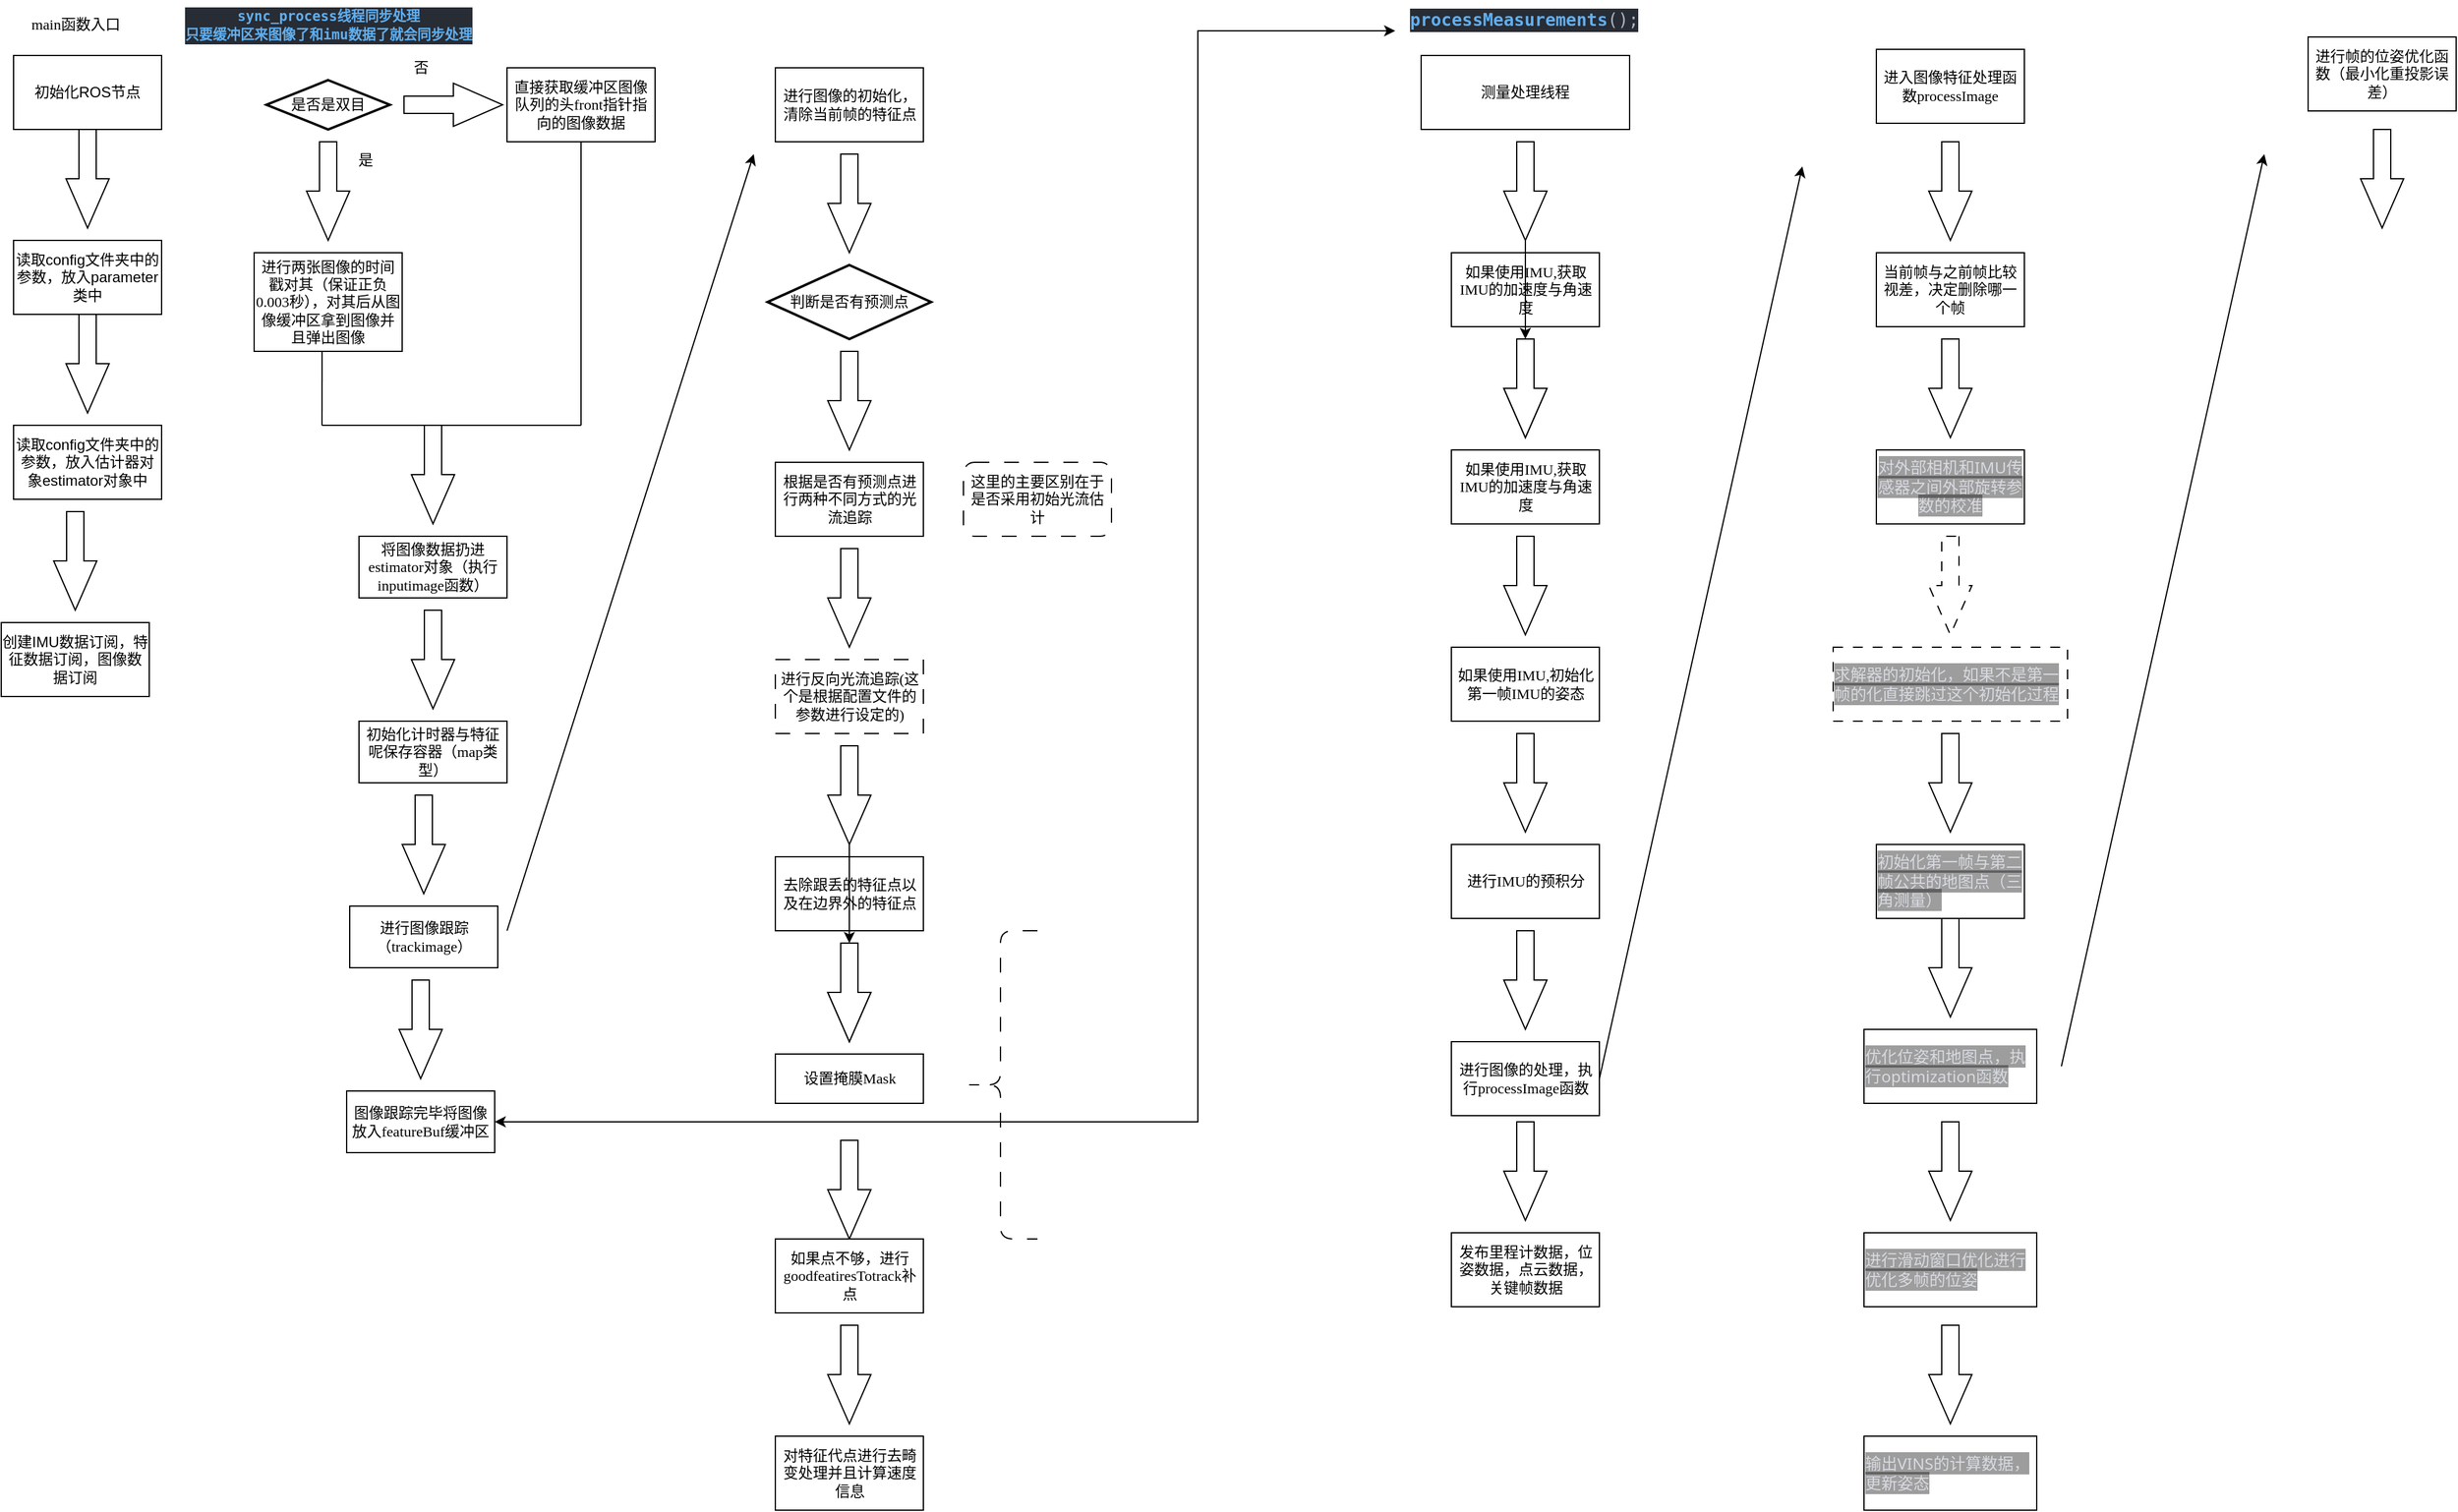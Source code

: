 <mxfile>
    <diagram id="W_fYMVlUyPx3CGEZncxc" name="第 1 页">
        <mxGraphModel dx="970" dy="1138" grid="1" gridSize="10" guides="1" tooltips="1" connect="1" arrows="1" fold="1" page="1" pageScale="1" pageWidth="827" pageHeight="1169" background="none" math="0" shadow="0">
            <root>
                <mxCell id="0"/>
                <mxCell id="1" parent="0"/>
                <mxCell id="2" value="初始化ROS节点" style="rounded=0;whiteSpace=wrap;html=1;" parent="1" vertex="1">
                    <mxGeometry x="40" y="60" width="120" height="60" as="geometry"/>
                </mxCell>
                <mxCell id="3" value="&lt;font face=&quot;Lucida Console&quot;&gt;main函数入口&lt;/font&gt;" style="text;html=1;align=center;verticalAlign=middle;resizable=0;points=[];autosize=1;strokeColor=none;fillColor=none;" parent="1" vertex="1">
                    <mxGeometry x="40" y="20" width="100" height="30" as="geometry"/>
                </mxCell>
                <mxCell id="4" value="" style="html=1;shadow=0;dashed=0;align=center;verticalAlign=middle;shape=mxgraph.arrows2.arrow;dy=0.6;dx=40;direction=south;notch=0;fontFamily=Times New Roman;" parent="1" vertex="1">
                    <mxGeometry x="82.5" y="120" width="35" height="80" as="geometry"/>
                </mxCell>
                <mxCell id="5" value="读取config文件夹中的参数，放入parameter类中" style="rounded=0;whiteSpace=wrap;html=1;" parent="1" vertex="1">
                    <mxGeometry x="40" y="210" width="120" height="60" as="geometry"/>
                </mxCell>
                <mxCell id="6" value="" style="html=1;shadow=0;dashed=0;align=center;verticalAlign=middle;shape=mxgraph.arrows2.arrow;dy=0.6;dx=40;direction=south;notch=0;fontFamily=Times New Roman;" parent="1" vertex="1">
                    <mxGeometry x="82.5" y="270" width="35" height="80" as="geometry"/>
                </mxCell>
                <mxCell id="7" value="读取config文件夹中的参数，放入估计器对象estimator对象中" style="rounded=0;whiteSpace=wrap;html=1;" parent="1" vertex="1">
                    <mxGeometry x="40" y="360" width="120" height="60" as="geometry"/>
                </mxCell>
                <mxCell id="8" value="" style="html=1;shadow=0;dashed=0;align=center;verticalAlign=middle;shape=mxgraph.arrows2.arrow;dy=0.6;dx=40;direction=south;notch=0;fontFamily=Times New Roman;" parent="1" vertex="1">
                    <mxGeometry x="72.5" y="430" width="35" height="80" as="geometry"/>
                </mxCell>
                <mxCell id="9" value="创建IMU数据订阅，特征数据订阅，图像数据订阅" style="rounded=0;whiteSpace=wrap;html=1;" parent="1" vertex="1">
                    <mxGeometry x="30" y="520" width="120" height="60" as="geometry"/>
                </mxCell>
                <mxCell id="10" value="&lt;div style=&quot;color: rgb(171, 178, 191); background-color: rgb(40, 44, 52); font-family: &amp;quot;Droid Sans Mono&amp;quot;, &amp;quot;monospace&amp;quot;, monospace; font-size: 11.2px; line-height: 15px;&quot;&gt;&lt;span style=&quot;color: #61afef;font-weight: bold;&quot;&gt;sync_process线程同步处理&lt;/span&gt;&lt;/div&gt;&lt;div style=&quot;color: rgb(171, 178, 191); background-color: rgb(40, 44, 52); font-family: &amp;quot;Droid Sans Mono&amp;quot;, &amp;quot;monospace&amp;quot;, monospace; font-size: 11.2px; line-height: 15px;&quot;&gt;&lt;span style=&quot;color: #61afef;font-weight: bold;&quot;&gt;只要缓冲区来图像了和imu数据了就会同步处理&lt;/span&gt;&lt;/div&gt;" style="text;html=1;align=center;verticalAlign=middle;resizable=0;points=[];autosize=1;strokeColor=none;fillColor=none;fontFamily=Times New Roman;" parent="1" vertex="1">
                    <mxGeometry x="165" y="15" width="260" height="40" as="geometry"/>
                </mxCell>
                <mxCell id="12" value="是否是双目" style="strokeWidth=2;html=1;shape=mxgraph.flowchart.decision;whiteSpace=wrap;fontFamily=Times New Roman;" parent="1" vertex="1">
                    <mxGeometry x="245" y="80" width="100" height="40" as="geometry"/>
                </mxCell>
                <mxCell id="13" value="" style="html=1;shadow=0;dashed=0;align=center;verticalAlign=middle;shape=mxgraph.arrows2.arrow;dy=0.6;dx=40;direction=south;notch=0;fontFamily=Times New Roman;" parent="1" vertex="1">
                    <mxGeometry x="277.5" y="130" width="35" height="80" as="geometry"/>
                </mxCell>
                <mxCell id="14" value="是" style="text;html=1;align=center;verticalAlign=middle;resizable=0;points=[];autosize=1;strokeColor=none;fillColor=none;fontFamily=Times New Roman;" parent="1" vertex="1">
                    <mxGeometry x="305" y="130" width="40" height="30" as="geometry"/>
                </mxCell>
                <mxCell id="15" value="" style="html=1;shadow=0;dashed=0;align=center;verticalAlign=middle;shape=mxgraph.arrows2.arrow;dy=0.6;dx=40;direction=south;notch=0;fontFamily=Times New Roman;rotation=-90;" parent="1" vertex="1">
                    <mxGeometry x="379" y="60" width="35" height="80" as="geometry"/>
                </mxCell>
                <mxCell id="16" value="否" style="text;html=1;align=center;verticalAlign=middle;resizable=0;points=[];autosize=1;strokeColor=none;fillColor=none;fontFamily=Times New Roman;" parent="1" vertex="1">
                    <mxGeometry x="350" y="55" width="40" height="30" as="geometry"/>
                </mxCell>
                <mxCell id="17" value="进行两张图像的时间戳对其（保证正负0.003秒），对其后从图像缓冲区拿到图像并且弹出图像" style="rounded=0;whiteSpace=wrap;html=1;fontFamily=Times New Roman;" parent="1" vertex="1">
                    <mxGeometry x="235" y="220" width="120" height="80" as="geometry"/>
                </mxCell>
                <mxCell id="18" value="直接获取缓冲区图像队列的头front指针指向的图像数据" style="rounded=0;whiteSpace=wrap;html=1;fontFamily=Times New Roman;" parent="1" vertex="1">
                    <mxGeometry x="440" y="70" width="120" height="60" as="geometry"/>
                </mxCell>
                <mxCell id="19" value="" style="endArrow=none;html=1;fontFamily=Times New Roman;" parent="1" edge="1">
                    <mxGeometry width="50" height="50" relative="1" as="geometry">
                        <mxPoint x="500" y="360" as="sourcePoint"/>
                        <mxPoint x="500" y="130" as="targetPoint"/>
                    </mxGeometry>
                </mxCell>
                <mxCell id="20" value="" style="endArrow=none;html=1;fontFamily=Times New Roman;entryX=0.459;entryY=1.007;entryDx=0;entryDy=0;entryPerimeter=0;" parent="1" target="17" edge="1">
                    <mxGeometry width="50" height="50" relative="1" as="geometry">
                        <mxPoint x="290" y="360" as="sourcePoint"/>
                        <mxPoint x="420" y="340" as="targetPoint"/>
                    </mxGeometry>
                </mxCell>
                <mxCell id="21" value="" style="endArrow=none;html=1;fontFamily=Times New Roman;" parent="1" edge="1">
                    <mxGeometry width="50" height="50" relative="1" as="geometry">
                        <mxPoint x="290" y="360" as="sourcePoint"/>
                        <mxPoint x="500" y="360" as="targetPoint"/>
                    </mxGeometry>
                </mxCell>
                <mxCell id="22" value="" style="html=1;shadow=0;dashed=0;align=center;verticalAlign=middle;shape=mxgraph.arrows2.arrow;dy=0.6;dx=40;direction=south;notch=0;fontFamily=Times New Roman;" parent="1" vertex="1">
                    <mxGeometry x="362.5" y="360" width="35" height="80" as="geometry"/>
                </mxCell>
                <mxCell id="23" value="将图像数据扔进estimator对象（执行inputimage函数）" style="rounded=0;whiteSpace=wrap;html=1;fontFamily=Times New Roman;" parent="1" vertex="1">
                    <mxGeometry x="320" y="450" width="120" height="50" as="geometry"/>
                </mxCell>
                <mxCell id="24" value="" style="html=1;shadow=0;dashed=0;align=center;verticalAlign=middle;shape=mxgraph.arrows2.arrow;dy=0.6;dx=40;direction=south;notch=0;fontFamily=Times New Roman;" parent="1" vertex="1">
                    <mxGeometry x="362.5" y="510" width="35" height="80" as="geometry"/>
                </mxCell>
                <mxCell id="25" value="初始化计时器与特征呢保存容器（map类型）" style="rounded=0;whiteSpace=wrap;html=1;fontFamily=Times New Roman;" parent="1" vertex="1">
                    <mxGeometry x="320" y="600" width="120" height="50" as="geometry"/>
                </mxCell>
                <mxCell id="26" value="" style="html=1;shadow=0;dashed=0;align=center;verticalAlign=middle;shape=mxgraph.arrows2.arrow;dy=0.6;dx=40;direction=south;notch=0;fontFamily=Times New Roman;" parent="1" vertex="1">
                    <mxGeometry x="355" y="660" width="35" height="80" as="geometry"/>
                </mxCell>
                <mxCell id="27" value="进行图像跟踪（trackimage）" style="rounded=0;whiteSpace=wrap;html=1;fontFamily=Times New Roman;" parent="1" vertex="1">
                    <mxGeometry x="312.5" y="750" width="120" height="50" as="geometry"/>
                </mxCell>
                <mxCell id="28" value="" style="endArrow=classic;html=1;fontFamily=Times New Roman;" parent="1" edge="1">
                    <mxGeometry width="50" height="50" relative="1" as="geometry">
                        <mxPoint x="440" y="770" as="sourcePoint"/>
                        <mxPoint x="640" y="140" as="targetPoint"/>
                    </mxGeometry>
                </mxCell>
                <mxCell id="29" value="根据是否有预测点进行两种不同方式的光流追踪" style="rounded=0;whiteSpace=wrap;html=1;fontFamily=Times New Roman;" parent="1" vertex="1">
                    <mxGeometry x="657.5" y="390" width="120" height="60" as="geometry"/>
                </mxCell>
                <mxCell id="30" value="判断是否有预测点" style="strokeWidth=2;html=1;shape=mxgraph.flowchart.decision;whiteSpace=wrap;fontFamily=Times New Roman;" parent="1" vertex="1">
                    <mxGeometry x="651.25" y="230" width="132.5" height="60" as="geometry"/>
                </mxCell>
                <mxCell id="31" value="" style="html=1;shadow=0;dashed=0;align=center;verticalAlign=middle;shape=mxgraph.arrows2.arrow;dy=0.6;dx=40;direction=south;notch=0;fontFamily=Times New Roman;" parent="1" vertex="1">
                    <mxGeometry x="700" y="140" width="35" height="80" as="geometry"/>
                </mxCell>
                <mxCell id="32" value="" style="html=1;shadow=0;dashed=0;align=center;verticalAlign=middle;shape=mxgraph.arrows2.arrow;dy=0.6;dx=40;direction=south;notch=0;fontFamily=Times New Roman;" parent="1" vertex="1">
                    <mxGeometry x="700" y="300" width="35" height="80" as="geometry"/>
                </mxCell>
                <mxCell id="33" value="进行反向光流追踪(这个是根据配置文件的参数进行设定的)" style="rounded=0;whiteSpace=wrap;html=1;fontFamily=Times New Roman;dashed=1;dashPattern=12 12;" parent="1" vertex="1">
                    <mxGeometry x="657.5" y="550" width="120" height="60" as="geometry"/>
                </mxCell>
                <mxCell id="34" value="" style="html=1;shadow=0;dashed=0;align=center;verticalAlign=middle;shape=mxgraph.arrows2.arrow;dy=0.6;dx=40;direction=south;notch=0;fontFamily=Times New Roman;" parent="1" vertex="1">
                    <mxGeometry x="700" y="460" width="35" height="80" as="geometry"/>
                </mxCell>
                <mxCell id="36" value="这里的主要区别在于是否采用初始光流估计" style="rounded=1;whiteSpace=wrap;html=1;dashed=1;dashPattern=12 12;fontFamily=Times New Roman;" parent="1" vertex="1">
                    <mxGeometry x="810" y="390" width="120" height="60" as="geometry"/>
                </mxCell>
                <mxCell id="37" value="进行图像的初始化，清除当前帧的特征点" style="rounded=0;whiteSpace=wrap;html=1;fontFamily=Times New Roman;" parent="1" vertex="1">
                    <mxGeometry x="657.5" y="70" width="120" height="60" as="geometry"/>
                </mxCell>
                <mxCell id="38" value="去除跟丢的特征点以及在边界外的特征点" style="rounded=0;whiteSpace=wrap;html=1;fontFamily=Times New Roman;" parent="1" vertex="1">
                    <mxGeometry x="657.5" y="710" width="120" height="60" as="geometry"/>
                </mxCell>
                <mxCell id="39" value="" style="html=1;shadow=0;dashed=0;align=center;verticalAlign=middle;shape=mxgraph.arrows2.arrow;dy=0.6;dx=40;direction=south;notch=0;fontFamily=Times New Roman;" parent="1" vertex="1">
                    <mxGeometry x="700" y="780" width="35" height="80" as="geometry"/>
                </mxCell>
                <mxCell id="60" value="" style="edgeStyle=none;html=1;" edge="1" parent="1" source="40" target="59">
                    <mxGeometry relative="1" as="geometry"/>
                </mxCell>
                <mxCell id="40" value="" style="html=1;shadow=0;dashed=0;align=center;verticalAlign=middle;shape=mxgraph.arrows2.arrow;dy=0.6;dx=40;direction=south;notch=0;fontFamily=Times New Roman;" parent="1" vertex="1">
                    <mxGeometry x="700" y="620" width="35" height="80" as="geometry"/>
                </mxCell>
                <mxCell id="41" value="设置掩膜Mask" style="rounded=0;whiteSpace=wrap;html=1;fontFamily=Times New Roman;" parent="1" vertex="1">
                    <mxGeometry x="657.5" y="870" width="120" height="40" as="geometry"/>
                </mxCell>
                <mxCell id="43" value="" style="shape=curlyBracket;whiteSpace=wrap;html=1;rounded=1;labelPosition=left;verticalLabelPosition=middle;align=right;verticalAlign=middle;dashed=1;dashPattern=12 12;fontFamily=Times New Roman;" parent="1" vertex="1">
                    <mxGeometry x="810" y="770" width="60" height="250" as="geometry"/>
                </mxCell>
                <mxCell id="44" value="" style="html=1;shadow=0;dashed=0;align=center;verticalAlign=middle;shape=mxgraph.arrows2.arrow;dy=0.6;dx=40;direction=south;notch=0;fontFamily=Times New Roman;" parent="1" vertex="1">
                    <mxGeometry x="700" y="940" width="35" height="80" as="geometry"/>
                </mxCell>
                <mxCell id="45" value="如果点不够，进行goodfeatiresTotrack补点" style="rounded=0;whiteSpace=wrap;html=1;fontFamily=Times New Roman;" parent="1" vertex="1">
                    <mxGeometry x="657.5" y="1020" width="120" height="60" as="geometry"/>
                </mxCell>
                <mxCell id="46" value="" style="html=1;shadow=0;dashed=0;align=center;verticalAlign=middle;shape=mxgraph.arrows2.arrow;dy=0.6;dx=40;direction=south;notch=0;fontFamily=Times New Roman;" parent="1" vertex="1">
                    <mxGeometry x="700" y="1090" width="35" height="80" as="geometry"/>
                </mxCell>
                <mxCell id="47" value="对特征代点进行去畸变处理并且计算速度信息" style="rounded=0;whiteSpace=wrap;html=1;fontFamily=Times New Roman;" parent="1" vertex="1">
                    <mxGeometry x="657.5" y="1180" width="120" height="60" as="geometry"/>
                </mxCell>
                <mxCell id="48" value="" style="html=1;shadow=0;dashed=0;align=center;verticalAlign=middle;shape=mxgraph.arrows2.arrow;dy=0.6;dx=40;direction=south;notch=0;fontFamily=Times New Roman;" vertex="1" parent="1">
                    <mxGeometry x="352.5" y="810" width="35" height="80" as="geometry"/>
                </mxCell>
                <mxCell id="49" value="图像跟踪完毕将图像放入featureBuf缓冲区" style="rounded=0;whiteSpace=wrap;html=1;fontFamily=Times New Roman;" vertex="1" parent="1">
                    <mxGeometry x="310" y="900" width="120" height="50" as="geometry"/>
                </mxCell>
                <mxCell id="63" style="edgeStyle=none;html=1;exitX=1;exitY=0;exitDx=0;exitDy=0;entryX=1;entryY=0.5;entryDx=0;entryDy=0;" edge="1" parent="1" source="53" target="49">
                    <mxGeometry relative="1" as="geometry"/>
                </mxCell>
                <mxCell id="53" value="" style="shape=partialRectangle;whiteSpace=wrap;html=1;bottom=0;right=0;fillColor=none;rotation=-180;" vertex="1" parent="1">
                    <mxGeometry x="912.5" y="40" width="87.5" height="885" as="geometry"/>
                </mxCell>
                <mxCell id="55" value="" style="endArrow=classic;html=1;" edge="1" parent="1">
                    <mxGeometry width="50" height="50" relative="1" as="geometry">
                        <mxPoint x="1000" y="40" as="sourcePoint"/>
                        <mxPoint x="1160" y="40" as="targetPoint"/>
                    </mxGeometry>
                </mxCell>
                <mxCell id="56" value="&lt;div style=&quot;color: rgb(171, 178, 191); background-color: rgb(40, 44, 52); font-family: &amp;quot;Droid Sans Mono&amp;quot;, &amp;quot;monospace&amp;quot;, monospace; font-weight: normal; font-size: 14px; line-height: 19px;&quot;&gt;&lt;div&gt;&lt;span style=&quot;color: #61afef;font-weight: bold;&quot;&gt;processMeasurements&lt;/span&gt;&lt;span style=&quot;color: #abb2bf;&quot;&gt;();&lt;/span&gt;&lt;span style=&quot;color: #7f848e;&quot;&gt; &lt;/span&gt;&lt;/div&gt;&lt;/div&gt;" style="text;whiteSpace=wrap;html=1;" vertex="1" parent="1">
                    <mxGeometry x="1170" y="15" width="220" height="40" as="geometry"/>
                </mxCell>
                <mxCell id="58" value="测量处理线程" style="rounded=0;whiteSpace=wrap;html=1;" vertex="1" parent="1">
                    <mxGeometry x="1181" y="60" width="169" height="60" as="geometry"/>
                </mxCell>
                <mxCell id="59" value="" style="html=1;shadow=0;dashed=0;align=center;verticalAlign=middle;shape=mxgraph.arrows2.arrow;dy=0.6;dx=40;direction=south;notch=0;fontFamily=Times New Roman;" vertex="1" parent="1">
                    <mxGeometry x="700" y="780" width="35" height="80" as="geometry"/>
                </mxCell>
                <mxCell id="61" value="如果使用IMU,获取IMU的加速度与角速度" style="rounded=0;whiteSpace=wrap;html=1;fontFamily=Times New Roman;" vertex="1" parent="1">
                    <mxGeometry x="1205.5" y="220" width="120" height="60" as="geometry"/>
                </mxCell>
                <mxCell id="78" value="" style="edgeStyle=none;html=1;" edge="1" parent="1" source="62" target="77">
                    <mxGeometry relative="1" as="geometry"/>
                </mxCell>
                <mxCell id="62" value="" style="html=1;shadow=0;dashed=0;align=center;verticalAlign=middle;shape=mxgraph.arrows2.arrow;dy=0.6;dx=40;direction=south;notch=0;fontFamily=Times New Roman;" vertex="1" parent="1">
                    <mxGeometry x="1248" y="130" width="35" height="80" as="geometry"/>
                </mxCell>
                <mxCell id="64" value="如果使用IMU,获取IMU的加速度与角速度" style="rounded=0;whiteSpace=wrap;html=1;fontFamily=Times New Roman;" vertex="1" parent="1">
                    <mxGeometry x="1205.5" y="380" width="120" height="60" as="geometry"/>
                </mxCell>
                <mxCell id="65" value="" style="html=1;shadow=0;dashed=0;align=center;verticalAlign=middle;shape=mxgraph.arrows2.arrow;dy=0.6;dx=40;direction=south;notch=0;fontFamily=Times New Roman;" vertex="1" parent="1">
                    <mxGeometry x="1248" y="290" width="35" height="80" as="geometry"/>
                </mxCell>
                <mxCell id="66" value="如果使用IMU,初始化第一帧IMU的姿态" style="rounded=0;whiteSpace=wrap;html=1;fontFamily=Times New Roman;" vertex="1" parent="1">
                    <mxGeometry x="1205.5" y="540" width="120" height="60" as="geometry"/>
                </mxCell>
                <mxCell id="67" value="" style="html=1;shadow=0;dashed=0;align=center;verticalAlign=middle;shape=mxgraph.arrows2.arrow;dy=0.6;dx=40;direction=south;notch=0;fontFamily=Times New Roman;" vertex="1" parent="1">
                    <mxGeometry x="1248" y="450" width="35" height="80" as="geometry"/>
                </mxCell>
                <mxCell id="68" value="进行IMU的预积分" style="rounded=0;whiteSpace=wrap;html=1;fontFamily=Times New Roman;" vertex="1" parent="1">
                    <mxGeometry x="1205.5" y="700" width="120" height="60" as="geometry"/>
                </mxCell>
                <mxCell id="69" value="" style="html=1;shadow=0;dashed=0;align=center;verticalAlign=middle;shape=mxgraph.arrows2.arrow;dy=0.6;dx=40;direction=south;notch=0;fontFamily=Times New Roman;" vertex="1" parent="1">
                    <mxGeometry x="1248" y="610" width="35" height="80" as="geometry"/>
                </mxCell>
                <mxCell id="70" value="进行图像的处理，执行processImage函数" style="rounded=0;whiteSpace=wrap;html=1;fontFamily=Times New Roman;" vertex="1" parent="1">
                    <mxGeometry x="1205.5" y="860" width="120" height="60" as="geometry"/>
                </mxCell>
                <mxCell id="71" value="" style="html=1;shadow=0;dashed=0;align=center;verticalAlign=middle;shape=mxgraph.arrows2.arrow;dy=0.6;dx=40;direction=south;notch=0;fontFamily=Times New Roman;" vertex="1" parent="1">
                    <mxGeometry x="1248" y="770" width="35" height="80" as="geometry"/>
                </mxCell>
                <mxCell id="72" value="发布里程计数据，位姿数据，点云数据，关键帧数据" style="rounded=0;whiteSpace=wrap;html=1;fontFamily=Times New Roman;" vertex="1" parent="1">
                    <mxGeometry x="1205.5" y="1015" width="120" height="60" as="geometry"/>
                </mxCell>
                <mxCell id="73" value="" style="html=1;shadow=0;dashed=0;align=center;verticalAlign=middle;shape=mxgraph.arrows2.arrow;dy=0.6;dx=40;direction=south;notch=0;fontFamily=Times New Roman;" vertex="1" parent="1">
                    <mxGeometry x="1248" y="925" width="35" height="80" as="geometry"/>
                </mxCell>
                <mxCell id="74" value="" style="endArrow=classic;html=1;" edge="1" parent="1">
                    <mxGeometry width="50" height="50" relative="1" as="geometry">
                        <mxPoint x="1325.5" y="890" as="sourcePoint"/>
                        <mxPoint x="1490" y="150" as="targetPoint"/>
                    </mxGeometry>
                </mxCell>
                <mxCell id="76" value="进入图像特征处理函数processImage" style="rounded=0;whiteSpace=wrap;html=1;fontFamily=Times New Roman;" vertex="1" parent="1">
                    <mxGeometry x="1550" y="55" width="120" height="60" as="geometry"/>
                </mxCell>
                <mxCell id="77" value="" style="html=1;shadow=0;dashed=0;align=center;verticalAlign=middle;shape=mxgraph.arrows2.arrow;dy=0.6;dx=40;direction=south;notch=0;fontFamily=Times New Roman;" vertex="1" parent="1">
                    <mxGeometry x="1248" y="290" width="35" height="80" as="geometry"/>
                </mxCell>
                <mxCell id="79" value="当前帧与之前帧比较视差，决定删除哪一个帧" style="rounded=0;whiteSpace=wrap;html=1;fontFamily=Times New Roman;" vertex="1" parent="1">
                    <mxGeometry x="1550" y="220" width="120" height="60" as="geometry"/>
                </mxCell>
                <mxCell id="80" value="" style="html=1;shadow=0;dashed=0;align=center;verticalAlign=middle;shape=mxgraph.arrows2.arrow;dy=0.6;dx=40;direction=south;notch=0;fontFamily=Times New Roman;" vertex="1" parent="1">
                    <mxGeometry x="1592.5" y="130" width="35" height="80" as="geometry"/>
                </mxCell>
                <mxCell id="81" value="&lt;span style=&quot;color: rgb(215, 218, 224); font-family: system-ui, Ubuntu, &amp;quot;Droid Sans&amp;quot;, sans-serif; font-size: 13px; text-align: start; background-color: rgba(10, 10, 10, 0.4);&quot;&gt;对外部相机和IMU传感器之间外部旋转参数的校准&lt;/span&gt;" style="rounded=0;whiteSpace=wrap;html=1;fontFamily=Times New Roman;" vertex="1" parent="1">
                    <mxGeometry x="1550" y="380" width="120" height="60" as="geometry"/>
                </mxCell>
                <mxCell id="82" value="" style="html=1;shadow=0;dashed=0;align=center;verticalAlign=middle;shape=mxgraph.arrows2.arrow;dy=0.6;dx=40;direction=south;notch=0;fontFamily=Times New Roman;" vertex="1" parent="1">
                    <mxGeometry x="1592.5" y="290" width="35" height="80" as="geometry"/>
                </mxCell>
                <mxCell id="83" value="&lt;div style=&quot;text-align: start;&quot;&gt;&lt;font face=&quot;system-ui, Ubuntu, Droid Sans, sans-serif&quot; color=&quot;#d7dae0&quot;&gt;&lt;span style=&quot;font-size: 13px; background-color: rgba(10, 10, 10, 0.4);&quot;&gt;求解器的初始化，如果不是第一帧的化直接跳过这个初始化过程&lt;/span&gt;&lt;/font&gt;&lt;/div&gt;" style="rounded=0;whiteSpace=wrap;html=1;fontFamily=Times New Roman;dashed=1;dashPattern=8 8;" vertex="1" parent="1">
                    <mxGeometry x="1515" y="540" width="190" height="60" as="geometry"/>
                </mxCell>
                <mxCell id="84" value="" style="html=1;shadow=0;dashed=1;align=center;verticalAlign=middle;shape=mxgraph.arrows2.arrow;dy=0.6;dx=40;direction=south;notch=0;fontFamily=Times New Roman;dashPattern=8 8;" vertex="1" parent="1">
                    <mxGeometry x="1592.5" y="450" width="35" height="80" as="geometry"/>
                </mxCell>
                <mxCell id="85" value="&lt;div style=&quot;text-align: start;&quot;&gt;&lt;font face=&quot;system-ui, Ubuntu, Droid Sans, sans-serif&quot; color=&quot;#d7dae0&quot;&gt;&lt;span style=&quot;font-size: 13px; background-color: rgba(10, 10, 10, 0.4);&quot;&gt;初始化第一帧与第二帧公共的地图点（三角测量）&lt;/span&gt;&lt;/font&gt;&lt;/div&gt;" style="rounded=0;whiteSpace=wrap;html=1;fontFamily=Times New Roman;" vertex="1" parent="1">
                    <mxGeometry x="1550" y="700" width="120" height="60" as="geometry"/>
                </mxCell>
                <mxCell id="86" value="" style="html=1;shadow=0;dashed=0;align=center;verticalAlign=middle;shape=mxgraph.arrows2.arrow;dy=0.6;dx=40;direction=south;notch=0;fontFamily=Times New Roman;" vertex="1" parent="1">
                    <mxGeometry x="1592.5" y="610" width="35" height="80" as="geometry"/>
                </mxCell>
                <mxCell id="87" value="&lt;div style=&quot;text-align: start;&quot;&gt;&lt;font face=&quot;system-ui, Ubuntu, Droid Sans, sans-serif&quot; color=&quot;#d7dae0&quot;&gt;&lt;span style=&quot;font-size: 13px; background-color: rgba(10, 10, 10, 0.4);&quot;&gt;优化位姿和地图点，执行optimization函数&lt;/span&gt;&lt;/font&gt;&lt;/div&gt;" style="rounded=0;whiteSpace=wrap;html=1;fontFamily=Times New Roman;" vertex="1" parent="1">
                    <mxGeometry x="1540" y="850" width="140" height="60" as="geometry"/>
                </mxCell>
                <mxCell id="88" value="" style="html=1;shadow=0;dashed=0;align=center;verticalAlign=middle;shape=mxgraph.arrows2.arrow;dy=0.6;dx=40;direction=south;notch=0;fontFamily=Times New Roman;" vertex="1" parent="1">
                    <mxGeometry x="1592.5" y="760" width="35" height="80" as="geometry"/>
                </mxCell>
                <mxCell id="89" value="" style="endArrow=classic;html=1;" edge="1" parent="1">
                    <mxGeometry width="50" height="50" relative="1" as="geometry">
                        <mxPoint x="1700" y="880" as="sourcePoint"/>
                        <mxPoint x="1864.5" y="140" as="targetPoint"/>
                    </mxGeometry>
                </mxCell>
                <mxCell id="90" value="&lt;div style=&quot;text-align: start;&quot;&gt;&lt;font face=&quot;system-ui, Ubuntu, Droid Sans, sans-serif&quot; color=&quot;#d7dae0&quot;&gt;&lt;span style=&quot;font-size: 13px; background-color: rgba(10, 10, 10, 0.4);&quot;&gt;进行滑动窗口优化进行优化多帧的位姿&lt;/span&gt;&lt;/font&gt;&lt;/div&gt;" style="rounded=0;whiteSpace=wrap;html=1;fontFamily=Times New Roman;" vertex="1" parent="1">
                    <mxGeometry x="1540" y="1015" width="140" height="60" as="geometry"/>
                </mxCell>
                <mxCell id="91" value="" style="html=1;shadow=0;dashed=0;align=center;verticalAlign=middle;shape=mxgraph.arrows2.arrow;dy=0.6;dx=40;direction=south;notch=0;fontFamily=Times New Roman;" vertex="1" parent="1">
                    <mxGeometry x="1592.5" y="925" width="35" height="80" as="geometry"/>
                </mxCell>
                <mxCell id="92" value="&lt;div style=&quot;text-align: start;&quot;&gt;&lt;font face=&quot;system-ui, Ubuntu, Droid Sans, sans-serif&quot; color=&quot;#d7dae0&quot;&gt;&lt;span style=&quot;font-size: 13px; background-color: rgba(10, 10, 10, 0.4);&quot;&gt;输出VINS的计算数据，更新姿态&lt;/span&gt;&lt;/font&gt;&lt;/div&gt;" style="rounded=0;whiteSpace=wrap;html=1;fontFamily=Times New Roman;" vertex="1" parent="1">
                    <mxGeometry x="1540" y="1180" width="140" height="60" as="geometry"/>
                </mxCell>
                <mxCell id="93" value="" style="html=1;shadow=0;dashed=0;align=center;verticalAlign=middle;shape=mxgraph.arrows2.arrow;dy=0.6;dx=40;direction=south;notch=0;fontFamily=Times New Roman;" vertex="1" parent="1">
                    <mxGeometry x="1592.5" y="1090" width="35" height="80" as="geometry"/>
                </mxCell>
                <mxCell id="94" value="进行帧的位姿优化函数（最小化重投影误差）" style="rounded=0;whiteSpace=wrap;html=1;fontFamily=Times New Roman;" vertex="1" parent="1">
                    <mxGeometry x="1900" y="45" width="120" height="60" as="geometry"/>
                </mxCell>
                <mxCell id="95" value="" style="html=1;shadow=0;dashed=0;align=center;verticalAlign=middle;shape=mxgraph.arrows2.arrow;dy=0.6;dx=40;direction=south;notch=0;fontFamily=Times New Roman;" vertex="1" parent="1">
                    <mxGeometry x="1942.5" y="120" width="35" height="80" as="geometry"/>
                </mxCell>
            </root>
        </mxGraphModel>
    </diagram>
</mxfile>